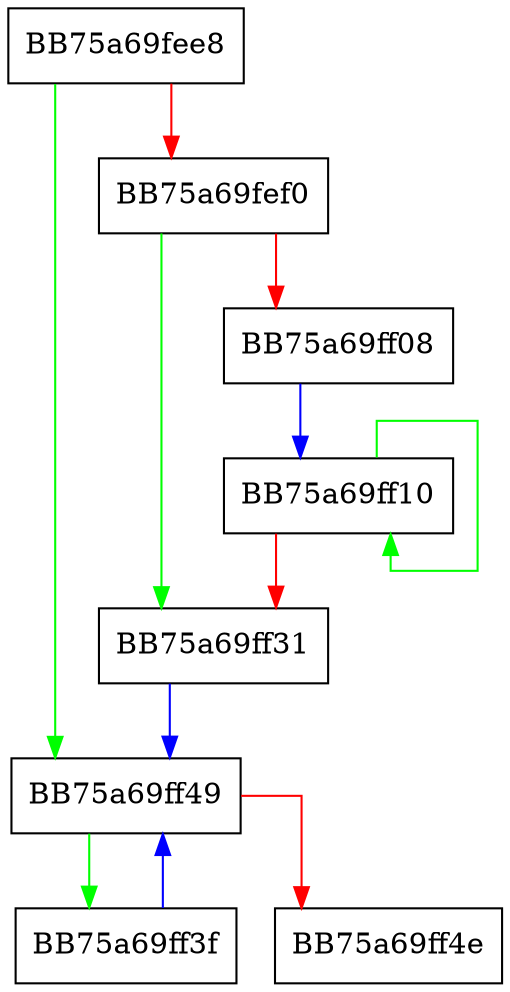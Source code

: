 digraph ZSTD_safecopyLiterals {
  node [shape="box"];
  graph [splines=ortho];
  BB75a69fee8 -> BB75a69ff49 [color="green"];
  BB75a69fee8 -> BB75a69fef0 [color="red"];
  BB75a69fef0 -> BB75a69ff31 [color="green"];
  BB75a69fef0 -> BB75a69ff08 [color="red"];
  BB75a69ff08 -> BB75a69ff10 [color="blue"];
  BB75a69ff10 -> BB75a69ff10 [color="green"];
  BB75a69ff10 -> BB75a69ff31 [color="red"];
  BB75a69ff31 -> BB75a69ff49 [color="blue"];
  BB75a69ff3f -> BB75a69ff49 [color="blue"];
  BB75a69ff49 -> BB75a69ff3f [color="green"];
  BB75a69ff49 -> BB75a69ff4e [color="red"];
}